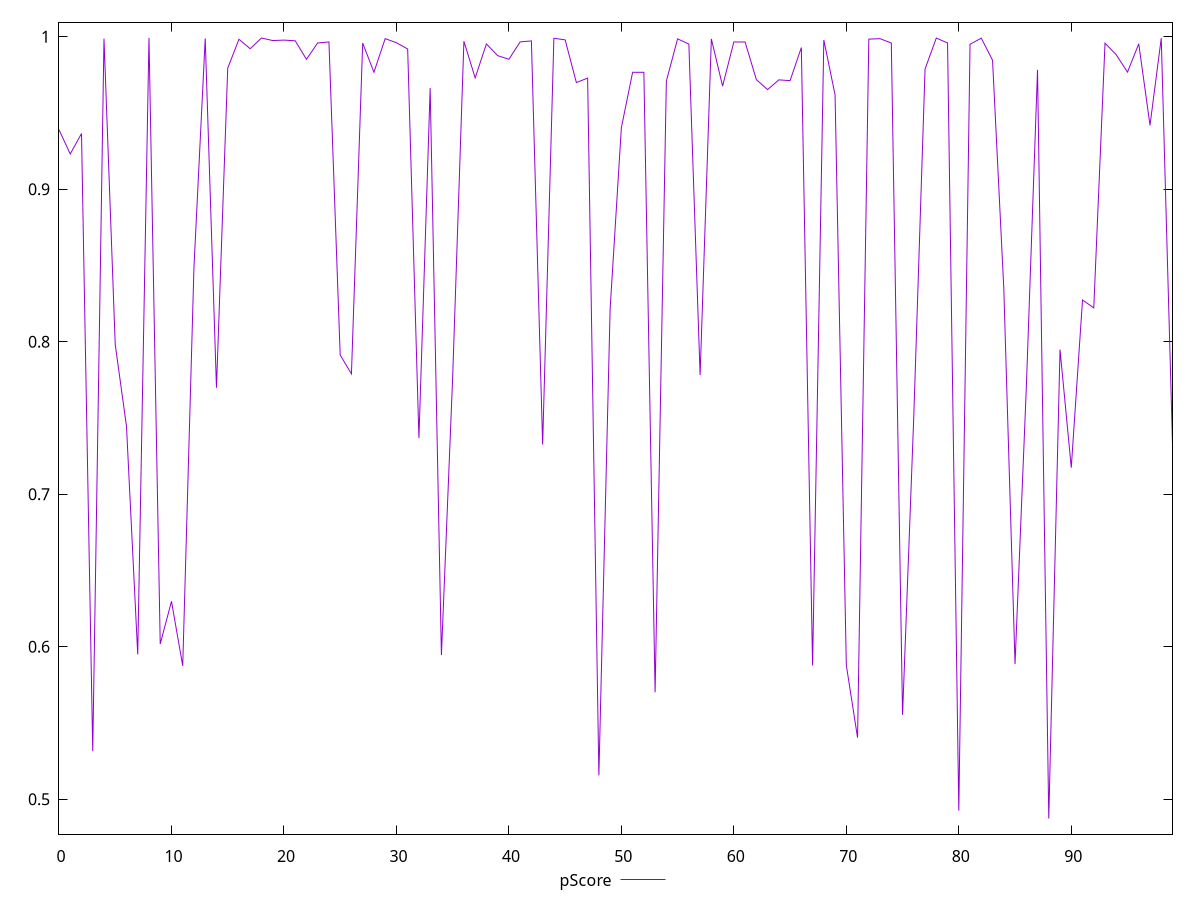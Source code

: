 reset

$pScore <<EOF
0 0.9391055402329198
1 0.9232089824163527
2 0.9366125234105633
3 0.5315180070438863
4 0.9988156402896454
5 0.7981772664134453
6 0.744624442096737
7 0.5949474831703275
8 0.9993178000893541
9 0.6018330587614635
10 0.6297983063265928
11 0.5875040122540509
12 0.8489227300624107
13 0.998963440522354
14 0.7698735303807099
15 0.9794478770562116
16 0.9984156590181399
17 0.992203423338627
18 0.9992585998712864
19 0.9975874230249386
20 0.9978808671272451
21 0.9974386718067839
22 0.985308032973687
23 0.9960107233131819
24 0.9966813738523124
25 0.7914133909957322
26 0.7789440963050083
27 0.9959468076882976
28 0.9767978298387087
29 0.9988435691205867
30 0.9961638005025946
31 0.9920461569451312
32 0.7368219579700266
33 0.9664069895958469
34 0.5945579476202
35 0.7767723909649625
36 0.9971240987894537
37 0.9731163208433071
38 0.99535094525939
39 0.9876871729666427
40 0.9853118964768125
41 0.9966936700471112
42 0.9973557637446627
43 0.7325895819485437
44 0.9990898845859298
45 0.9980324839728083
46 0.9700288051211134
47 0.9729552225006394
48 0.5156349248326246
49 0.8215618595671291
50 0.9404603297603302
51 0.9767771050823983
52 0.9767708669814728
53 0.5701404533720138
54 0.9710248030726709
55 0.9987035297834872
56 0.9952500100524952
57 0.7781649957675489
58 0.9986710415353011
59 0.9676934380373583
60 0.9966726699116218
61 0.996660792811467
62 0.9719851844719298
63 0.9654103472366729
64 0.9718025183799788
65 0.9712981833403691
66 0.9930036336119007
67 0.5877175544979223
68 0.9979679309512456
69 0.9619352848317526
70 0.5878792231160004
71 0.5403414065939441
72 0.9985194335242975
73 0.9988202295510138
74 0.9959635568471301
75 0.5552948967751832
76 0.7514926447697055
77 0.9789141479640274
78 0.9992135566297198
79 0.9959950016485051
80 0.49244548542113187
81 0.9951296880643361
82 0.9991623645679113
83 0.984685074134029
84 0.8351511874027637
85 0.5886930765527774
86 0.7693391045029939
87 0.9784001023492532
88 0.48734969924351856
89 0.7949199342713288
90 0.7174667224430118
91 0.8274144047111893
92 0.8222503175691469
93 0.9958652809261432
94 0.9882284384229507
95 0.9768769051309703
96 0.9954767604062127
97 0.94201489717609
98 0.9991525409426669
99 0.7331946750020086
EOF

set key outside below
set xrange [0:99]
set yrange [0.47711033722660184:1.0095571621062709]
set trange [0.47711033722660184:1.0095571621062709]
set terminal svg size 640, 500 enhanced background rgb 'white'
set output "reports/report_00027_2021-02-24T12-40-31.850Z/first-cpu-idle/samples/music/pScore/values.svg"

plot $pScore title "pScore" with line

reset
